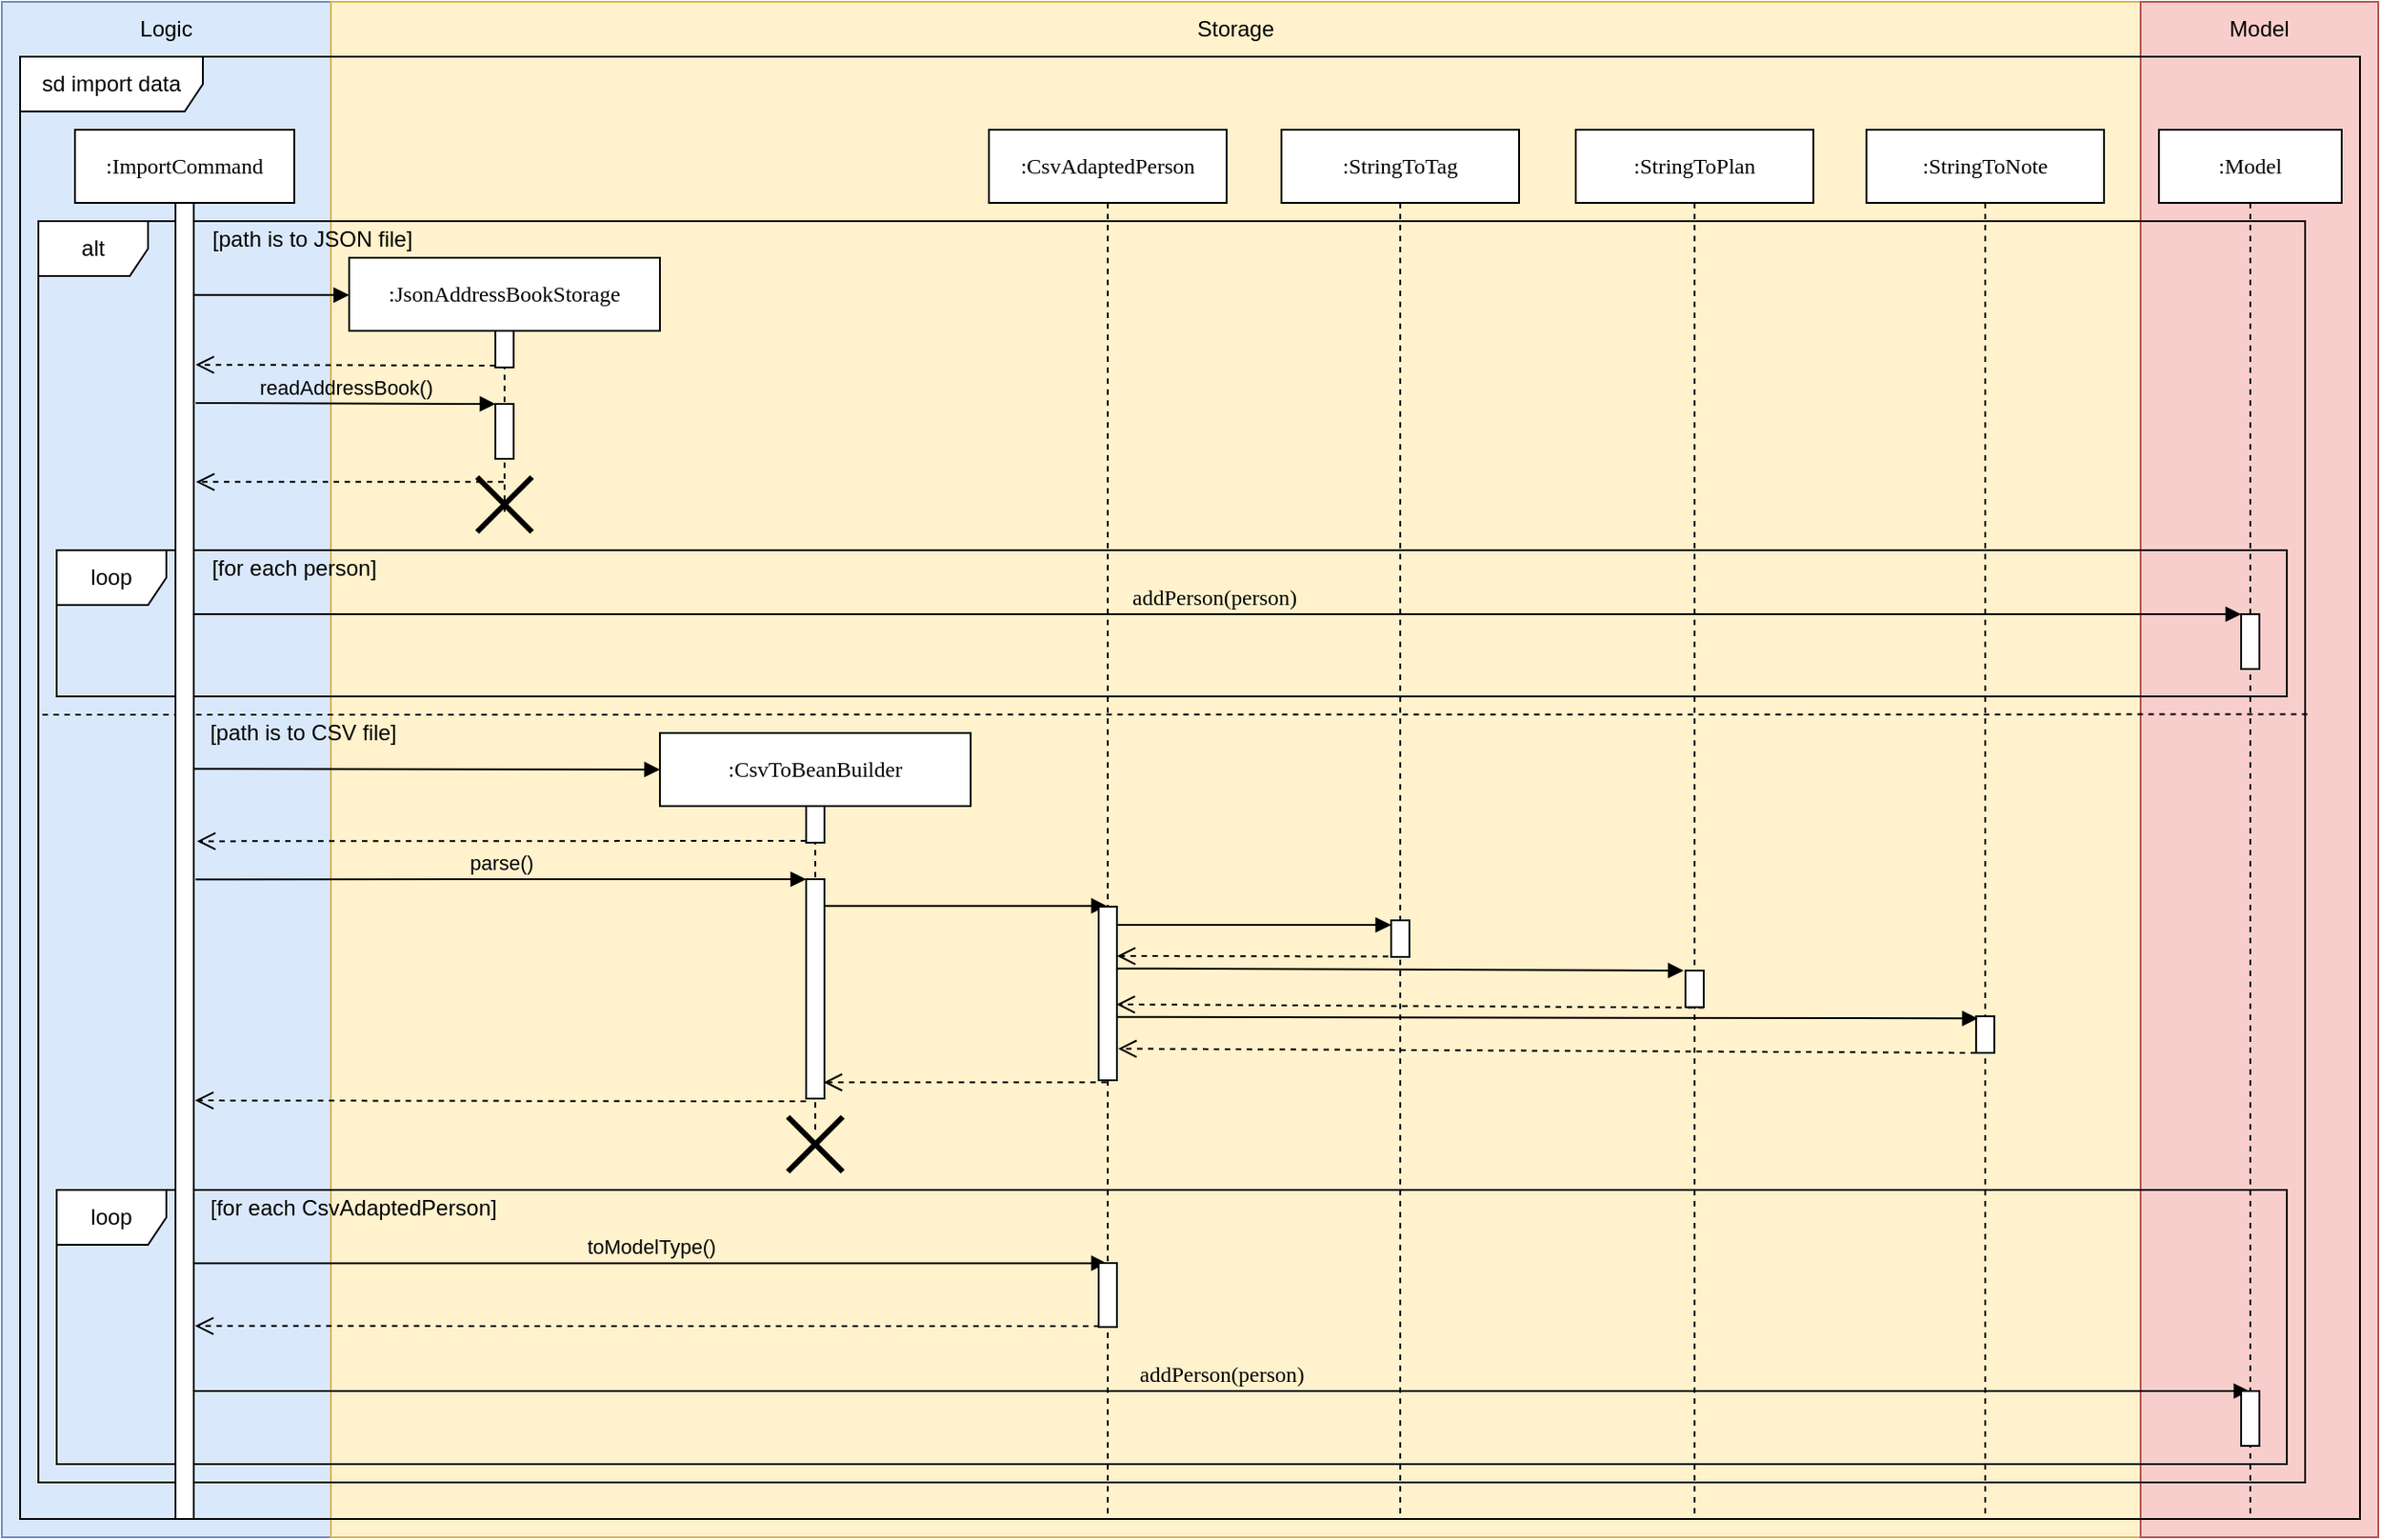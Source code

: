 <mxfile version="20.5.3" type="github">
  <diagram id="oDzDJndbyvk_f7v36VG4" name="Page-1">
    <mxGraphModel dx="1751" dy="1448" grid="1" gridSize="10" guides="1" tooltips="1" connect="1" arrows="1" fold="1" page="1" pageScale="1" pageWidth="827" pageHeight="1169" math="0" shadow="0">
      <root>
        <mxCell id="0" />
        <mxCell id="1" parent="0" />
        <mxCell id="hN9hcNm2me9Xw6KmHB_I-64" value="" style="rounded=0;whiteSpace=wrap;html=1;glass=0;fillColor=#dae8fc;strokeColor=#6c8ebf;" vertex="1" parent="1">
          <mxGeometry x="1620" y="340" width="180" height="840" as="geometry" />
        </mxCell>
        <mxCell id="hN9hcNm2me9Xw6KmHB_I-65" value="Logic" style="text;html=1;strokeColor=none;fillColor=none;align=center;verticalAlign=middle;whiteSpace=wrap;rounded=0;glass=0;" vertex="1" parent="1">
          <mxGeometry x="1680" y="340" width="60" height="30" as="geometry" />
        </mxCell>
        <mxCell id="hN9hcNm2me9Xw6KmHB_I-2" value="" style="rounded=0;whiteSpace=wrap;html=1;glass=0;fillColor=#fff2cc;strokeColor=#d6b656;" vertex="1" parent="1">
          <mxGeometry x="1800" y="340" width="990" height="840" as="geometry" />
        </mxCell>
        <mxCell id="hN9hcNm2me9Xw6KmHB_I-1" value="" style="rounded=0;whiteSpace=wrap;html=1;glass=0;fillColor=#f8cecc;strokeColor=#b85450;" vertex="1" parent="1">
          <mxGeometry x="2790" y="340" width="130" height="840" as="geometry" />
        </mxCell>
        <mxCell id="hN9hcNm2me9Xw6KmHB_I-3" value="alt" style="shape=umlFrame;whiteSpace=wrap;html=1;rounded=0;glass=0;" vertex="1" parent="1">
          <mxGeometry x="1640" y="460" width="1240" height="690" as="geometry" />
        </mxCell>
        <mxCell id="hN9hcNm2me9Xw6KmHB_I-63" value="addPerson(person)" style="html=1;verticalAlign=bottom;endArrow=block;labelBackgroundColor=none;fontFamily=Verdana;fontSize=12;edgeStyle=elbowEdgeStyle;elbow=vertical;exitX=1.033;exitY=0.894;exitDx=0;exitDy=0;exitPerimeter=0;" edge="1" parent="1">
          <mxGeometry relative="1" as="geometry">
            <mxPoint x="1720.83" y="675.04" as="sourcePoint" />
            <mxPoint x="2845.0" y="675" as="targetPoint" />
            <Array as="points">
              <mxPoint x="1695.5" y="675" />
            </Array>
          </mxGeometry>
        </mxCell>
        <mxCell id="hN9hcNm2me9Xw6KmHB_I-12" value="" style="endArrow=none;dashed=1;html=1;rounded=0;exitX=1.001;exitY=0.391;exitDx=0;exitDy=0;exitPerimeter=0;" edge="1" parent="1" source="hN9hcNm2me9Xw6KmHB_I-3">
          <mxGeometry width="50" height="50" relative="1" as="geometry">
            <mxPoint x="2561" y="730" as="sourcePoint" />
            <mxPoint x="1640" y="730" as="targetPoint" />
          </mxGeometry>
        </mxCell>
        <mxCell id="hN9hcNm2me9Xw6KmHB_I-4" value="loop" style="shape=umlFrame;whiteSpace=wrap;html=1;rounded=0;glass=0;" vertex="1" parent="1">
          <mxGeometry x="1650" y="990" width="1220" height="150" as="geometry" />
        </mxCell>
        <mxCell id="hN9hcNm2me9Xw6KmHB_I-5" value="loop" style="shape=umlFrame;whiteSpace=wrap;html=1;rounded=0;glass=0;" vertex="1" parent="1">
          <mxGeometry x="1650" y="640" width="1220" height="80" as="geometry" />
        </mxCell>
        <mxCell id="hN9hcNm2me9Xw6KmHB_I-6" value=":JsonAddressBookStorage" style="shape=umlLifeline;perimeter=lifelinePerimeter;whiteSpace=wrap;html=1;container=1;collapsible=0;recursiveResize=0;outlineConnect=0;rounded=0;shadow=0;comic=0;labelBackgroundColor=none;strokeWidth=1;fontFamily=Verdana;fontSize=12;align=center;" vertex="1" parent="1">
          <mxGeometry x="1810" y="480" width="170" height="140" as="geometry" />
        </mxCell>
        <mxCell id="hN9hcNm2me9Xw6KmHB_I-7" value="" style="html=1;points=[];perimeter=orthogonalPerimeter;rounded=0;glass=0;" vertex="1" parent="hN9hcNm2me9Xw6KmHB_I-6">
          <mxGeometry x="80" y="40" width="10" height="20" as="geometry" />
        </mxCell>
        <mxCell id="hN9hcNm2me9Xw6KmHB_I-8" value="" style="html=1;points=[];perimeter=orthogonalPerimeter;rounded=0;glass=0;" vertex="1" parent="hN9hcNm2me9Xw6KmHB_I-6">
          <mxGeometry x="80" y="80" width="10" height="30" as="geometry" />
        </mxCell>
        <mxCell id="hN9hcNm2me9Xw6KmHB_I-9" value="" style="shape=umlDestroy;whiteSpace=wrap;html=1;strokeWidth=3;rounded=0;glass=0;" vertex="1" parent="hN9hcNm2me9Xw6KmHB_I-6">
          <mxGeometry x="70" y="120" width="30" height="30" as="geometry" />
        </mxCell>
        <mxCell id="hN9hcNm2me9Xw6KmHB_I-10" value=":Model" style="shape=umlLifeline;perimeter=lifelinePerimeter;whiteSpace=wrap;html=1;container=0;collapsible=0;recursiveResize=0;outlineConnect=0;rounded=0;shadow=0;comic=0;labelBackgroundColor=none;strokeWidth=1;fontFamily=Verdana;fontSize=12;align=center;" vertex="1" parent="1">
          <mxGeometry x="2800" y="410" width="100" height="760" as="geometry" />
        </mxCell>
        <mxCell id="hN9hcNm2me9Xw6KmHB_I-14" value="readAddressBook()" style="html=1;verticalAlign=bottom;endArrow=block;entryX=0;entryY=0;rounded=0;exitX=1.1;exitY=0.152;exitDx=0;exitDy=0;exitPerimeter=0;labelBackgroundColor=none;" edge="1" parent="1" target="hN9hcNm2me9Xw6KmHB_I-8" source="hN9hcNm2me9Xw6KmHB_I-46">
          <mxGeometry relative="1" as="geometry">
            <mxPoint x="1559.324" y="560" as="sourcePoint" />
          </mxGeometry>
        </mxCell>
        <mxCell id="hN9hcNm2me9Xw6KmHB_I-15" value="[path is to JSON file]" style="text;html=1;strokeColor=none;fillColor=none;align=center;verticalAlign=middle;whiteSpace=wrap;rounded=0;glass=0;" vertex="1" parent="1">
          <mxGeometry x="1730" y="460" width="120" height="20" as="geometry" />
        </mxCell>
        <mxCell id="hN9hcNm2me9Xw6KmHB_I-16" value="" style="html=1;verticalAlign=bottom;endArrow=open;dashed=1;endSize=8;exitX=0;exitY=0.95;rounded=0;entryX=1.1;entryY=0.123;entryDx=0;entryDy=0;entryPerimeter=0;" edge="1" parent="1" source="hN9hcNm2me9Xw6KmHB_I-7" target="hN9hcNm2me9Xw6KmHB_I-46">
          <mxGeometry relative="1" as="geometry">
            <mxPoint x="1565" y="539" as="targetPoint" />
          </mxGeometry>
        </mxCell>
        <mxCell id="hN9hcNm2me9Xw6KmHB_I-17" value="" style="html=1;verticalAlign=bottom;endArrow=open;dashed=1;endSize=8;rounded=0;entryX=1.122;entryY=0.212;entryDx=0;entryDy=0;entryPerimeter=0;" edge="1" parent="1" source="hN9hcNm2me9Xw6KmHB_I-6" target="hN9hcNm2me9Xw6KmHB_I-46">
          <mxGeometry relative="1" as="geometry">
            <mxPoint x="1567" y="590.4" as="targetPoint" />
            <mxPoint x="1700" y="590" as="sourcePoint" />
          </mxGeometry>
        </mxCell>
        <mxCell id="hN9hcNm2me9Xw6KmHB_I-18" value="[for each person]" style="text;html=1;strokeColor=none;fillColor=none;align=center;verticalAlign=middle;whiteSpace=wrap;rounded=0;glass=0;" vertex="1" parent="1">
          <mxGeometry x="1730" y="640" width="100" height="20" as="geometry" />
        </mxCell>
        <mxCell id="hN9hcNm2me9Xw6KmHB_I-21" value=":CsvToBeanBuilder" style="shape=umlLifeline;perimeter=lifelinePerimeter;whiteSpace=wrap;html=1;container=1;collapsible=0;recursiveResize=0;outlineConnect=0;rounded=0;shadow=0;comic=0;labelBackgroundColor=none;strokeWidth=1;fontFamily=Verdana;fontSize=12;align=center;" vertex="1" parent="1">
          <mxGeometry x="1980" y="740" width="170" height="220" as="geometry" />
        </mxCell>
        <mxCell id="hN9hcNm2me9Xw6KmHB_I-22" value="" style="html=1;points=[];perimeter=orthogonalPerimeter;rounded=0;glass=0;" vertex="1" parent="hN9hcNm2me9Xw6KmHB_I-21">
          <mxGeometry x="80" y="40" width="10" height="20" as="geometry" />
        </mxCell>
        <mxCell id="hN9hcNm2me9Xw6KmHB_I-23" value="" style="html=1;points=[];perimeter=orthogonalPerimeter;rounded=0;glass=0;" vertex="1" parent="hN9hcNm2me9Xw6KmHB_I-21">
          <mxGeometry x="80" y="80" width="10" height="120" as="geometry" />
        </mxCell>
        <mxCell id="hN9hcNm2me9Xw6KmHB_I-24" value="" style="html=1;verticalAlign=bottom;endArrow=block;rounded=0;" edge="1" parent="hN9hcNm2me9Xw6KmHB_I-21" target="hN9hcNm2me9Xw6KmHB_I-29">
          <mxGeometry relative="1" as="geometry">
            <mxPoint x="89.997" y="94.58" as="sourcePoint" />
            <mxPoint x="421.26" y="94.58" as="targetPoint" />
          </mxGeometry>
        </mxCell>
        <mxCell id="hN9hcNm2me9Xw6KmHB_I-27" value="" style="shape=umlDestroy;whiteSpace=wrap;html=1;strokeWidth=3;rounded=0;glass=0;" vertex="1" parent="hN9hcNm2me9Xw6KmHB_I-21">
          <mxGeometry x="70" y="210" width="30" height="30" as="geometry" />
        </mxCell>
        <mxCell id="hN9hcNm2me9Xw6KmHB_I-25" value="parse()" style="html=1;verticalAlign=bottom;endArrow=block;entryX=0;entryY=0;rounded=0;labelBackgroundColor=none;exitX=1.094;exitY=0.514;exitDx=0;exitDy=0;exitPerimeter=0;" edge="1" parent="1" target="hN9hcNm2me9Xw6KmHB_I-23" source="hN9hcNm2me9Xw6KmHB_I-46">
          <mxGeometry relative="1" as="geometry">
            <mxPoint x="1559.324" y="820" as="sourcePoint" />
          </mxGeometry>
        </mxCell>
        <mxCell id="hN9hcNm2me9Xw6KmHB_I-26" value="" style="html=1;verticalAlign=bottom;endArrow=open;dashed=1;endSize=8;exitX=0;exitY=0.95;rounded=0;entryX=1.178;entryY=0.485;entryDx=0;entryDy=0;entryPerimeter=0;" edge="1" parent="1" source="hN9hcNm2me9Xw6KmHB_I-22" target="hN9hcNm2me9Xw6KmHB_I-46">
          <mxGeometry relative="1" as="geometry">
            <mxPoint x="1565.53" y="799.92" as="targetPoint" />
          </mxGeometry>
        </mxCell>
        <mxCell id="hN9hcNm2me9Xw6KmHB_I-28" value="[path is to CSV file]" style="text;html=1;strokeColor=none;fillColor=none;align=center;verticalAlign=middle;whiteSpace=wrap;rounded=0;glass=0;" vertex="1" parent="1">
          <mxGeometry x="1730" y="730" width="110" height="20" as="geometry" />
        </mxCell>
        <mxCell id="hN9hcNm2me9Xw6KmHB_I-29" value=":CsvAdaptedPerson" style="shape=umlLifeline;perimeter=lifelinePerimeter;whiteSpace=wrap;html=1;container=0;collapsible=0;recursiveResize=0;outlineConnect=0;rounded=0;shadow=0;comic=0;labelBackgroundColor=none;strokeWidth=1;fontFamily=Verdana;fontSize=12;align=center;" vertex="1" parent="1">
          <mxGeometry x="2160" y="410" width="130" height="760" as="geometry" />
        </mxCell>
        <mxCell id="hN9hcNm2me9Xw6KmHB_I-33" value=":StringToTag" style="shape=umlLifeline;perimeter=lifelinePerimeter;whiteSpace=wrap;html=1;container=0;collapsible=0;recursiveResize=0;outlineConnect=0;rounded=0;shadow=0;comic=0;labelBackgroundColor=none;strokeWidth=1;fontFamily=Verdana;fontSize=12;align=center;" vertex="1" parent="1">
          <mxGeometry x="2320" y="410" width="130" height="760" as="geometry" />
        </mxCell>
        <mxCell id="hN9hcNm2me9Xw6KmHB_I-36" value="[for each CsvAdaptedPerson]" style="text;html=1;strokeColor=none;fillColor=none;align=center;verticalAlign=middle;whiteSpace=wrap;rounded=0;glass=0;" vertex="1" parent="1">
          <mxGeometry x="1730" y="990" width="165" height="20" as="geometry" />
        </mxCell>
        <mxCell id="hN9hcNm2me9Xw6KmHB_I-37" value="toModelType()" style="html=1;verticalAlign=bottom;endArrow=block;rounded=0;labelBackgroundColor=none;exitX=1.033;exitY=0.788;exitDx=0;exitDy=0;exitPerimeter=0;" edge="1" parent="1">
          <mxGeometry relative="1" as="geometry">
            <mxPoint x="1725.33" y="1030.08" as="sourcePoint" />
            <mxPoint x="2224.5" y="1030.08" as="targetPoint" />
          </mxGeometry>
        </mxCell>
        <mxCell id="hN9hcNm2me9Xw6KmHB_I-38" value="" style="html=1;verticalAlign=bottom;endArrow=open;dashed=1;endSize=8;rounded=0;exitX=0.039;exitY=0.987;exitDx=0;exitDy=0;exitPerimeter=0;entryX=1.067;entryY=0.84;entryDx=0;entryDy=0;entryPerimeter=0;" edge="1" parent="1" source="hN9hcNm2me9Xw6KmHB_I-32">
          <mxGeometry relative="1" as="geometry">
            <mxPoint x="1725.67" y="1064.4" as="targetPoint" />
            <mxPoint x="2100" y="1060" as="sourcePoint" />
          </mxGeometry>
        </mxCell>
        <mxCell id="hN9hcNm2me9Xw6KmHB_I-39" value="" style="html=1;verticalAlign=bottom;endArrow=open;dashed=1;endSize=8;rounded=0;exitX=-0.012;exitY=1.013;exitDx=0;exitDy=0;exitPerimeter=0;entryX=1.067;entryY=0.682;entryDx=0;entryDy=0;entryPerimeter=0;" edge="1" parent="1" source="hN9hcNm2me9Xw6KmHB_I-23" target="hN9hcNm2me9Xw6KmHB_I-46">
          <mxGeometry relative="1" as="geometry">
            <mxPoint x="1564.1" y="879.84" as="targetPoint" />
            <mxPoint x="1890.93" y="871.04" as="sourcePoint" />
          </mxGeometry>
        </mxCell>
        <mxCell id="hN9hcNm2me9Xw6KmHB_I-40" value="" style="html=1;verticalAlign=bottom;endArrow=open;dashed=1;endSize=8;rounded=0;exitX=-0.157;exitY=0.989;exitDx=0;exitDy=0;exitPerimeter=0;" edge="1" parent="1" source="hN9hcNm2me9Xw6KmHB_I-35">
          <mxGeometry relative="1" as="geometry">
            <mxPoint x="2230" y="862" as="targetPoint" />
            <mxPoint x="1436.67" y="860.74" as="sourcePoint" />
          </mxGeometry>
        </mxCell>
        <mxCell id="hN9hcNm2me9Xw6KmHB_I-42" value="addPerson(person)" style="html=1;verticalAlign=bottom;endArrow=block;labelBackgroundColor=none;fontFamily=Verdana;fontSize=12;edgeStyle=elbowEdgeStyle;elbow=vertical;exitX=1.033;exitY=0.894;exitDx=0;exitDy=0;exitPerimeter=0;" edge="1" parent="1" target="hN9hcNm2me9Xw6KmHB_I-10">
          <mxGeometry relative="1" as="geometry">
            <mxPoint x="1725.33" y="1100.04" as="sourcePoint" />
            <mxPoint x="2529.5" y="1100" as="targetPoint" />
            <Array as="points">
              <mxPoint x="1700" y="1100" />
            </Array>
          </mxGeometry>
        </mxCell>
        <mxCell id="hN9hcNm2me9Xw6KmHB_I-43" value="Storage" style="text;html=1;strokeColor=none;fillColor=none;align=center;verticalAlign=middle;whiteSpace=wrap;rounded=0;glass=0;" vertex="1" parent="1">
          <mxGeometry x="2265" y="340" width="60" height="30" as="geometry" />
        </mxCell>
        <mxCell id="hN9hcNm2me9Xw6KmHB_I-44" value="Model" style="text;html=1;strokeColor=none;fillColor=none;align=center;verticalAlign=middle;whiteSpace=wrap;rounded=0;glass=0;" vertex="1" parent="1">
          <mxGeometry x="2825" y="340" width="60" height="30" as="geometry" />
        </mxCell>
        <mxCell id="hN9hcNm2me9Xw6KmHB_I-45" value=":ImportCommand" style="shape=umlLifeline;perimeter=lifelinePerimeter;whiteSpace=wrap;html=1;container=1;collapsible=0;recursiveResize=0;outlineConnect=0;rounded=0;shadow=0;comic=0;labelBackgroundColor=none;strokeWidth=1;fontFamily=Verdana;fontSize=12;align=center;" vertex="1" parent="1">
          <mxGeometry x="1660" y="410" width="120" height="760" as="geometry" />
        </mxCell>
        <mxCell id="hN9hcNm2me9Xw6KmHB_I-62" value="" style="html=1;verticalAlign=bottom;endArrow=block;rounded=0;exitX=0.967;exitY=0.07;exitDx=0;exitDy=0;exitPerimeter=0;" edge="1" parent="hN9hcNm2me9Xw6KmHB_I-45" source="hN9hcNm2me9Xw6KmHB_I-46">
          <mxGeometry relative="1" as="geometry">
            <mxPoint x="-104.52" y="90.0" as="sourcePoint" />
            <mxPoint x="150" y="90.4" as="targetPoint" />
          </mxGeometry>
        </mxCell>
        <mxCell id="hN9hcNm2me9Xw6KmHB_I-46" value="" style="html=1;points=[];perimeter=orthogonalPerimeter;rounded=0;shadow=0;comic=0;labelBackgroundColor=none;strokeWidth=1;fontFamily=Verdana;fontSize=12;align=center;" vertex="1" parent="hN9hcNm2me9Xw6KmHB_I-45">
          <mxGeometry x="55" y="40" width="10" height="720" as="geometry" />
        </mxCell>
        <mxCell id="hN9hcNm2me9Xw6KmHB_I-30" value="" style="html=1;points=[];perimeter=orthogonalPerimeter;rounded=0;glass=0;" vertex="1" parent="1">
          <mxGeometry x="2220" y="835" width="10" height="95" as="geometry" />
        </mxCell>
        <mxCell id="hN9hcNm2me9Xw6KmHB_I-31" value="" style="html=1;verticalAlign=bottom;endArrow=open;dashed=1;endSize=8;rounded=0;entryX=0.957;entryY=0.926;entryDx=0;entryDy=0;entryPerimeter=0;exitX=0.443;exitY=1.012;exitDx=0;exitDy=0;exitPerimeter=0;" edge="1" parent="1" target="hN9hcNm2me9Xw6KmHB_I-23" source="hN9hcNm2me9Xw6KmHB_I-30">
          <mxGeometry relative="1" as="geometry">
            <mxPoint x="1895.38" y="870" as="targetPoint" />
            <mxPoint x="2220" y="870" as="sourcePoint" />
          </mxGeometry>
        </mxCell>
        <mxCell id="hN9hcNm2me9Xw6KmHB_I-32" value="" style="html=1;points=[];perimeter=orthogonalPerimeter;rounded=0;glass=0;" vertex="1" parent="1">
          <mxGeometry x="2220" y="1030" width="10" height="35" as="geometry" />
        </mxCell>
        <mxCell id="hN9hcNm2me9Xw6KmHB_I-34" value="" style="html=1;verticalAlign=bottom;endArrow=block;rounded=0;" edge="1" parent="1">
          <mxGeometry relative="1" as="geometry">
            <mxPoint x="2230" y="845" as="sourcePoint" />
            <mxPoint x="2380" y="845" as="targetPoint" />
          </mxGeometry>
        </mxCell>
        <mxCell id="hN9hcNm2me9Xw6KmHB_I-35" value="" style="html=1;points=[];perimeter=orthogonalPerimeter;rounded=0;glass=0;" vertex="1" parent="1">
          <mxGeometry x="2380" y="842.5" width="10" height="20" as="geometry" />
        </mxCell>
        <mxCell id="hN9hcNm2me9Xw6KmHB_I-11" value="" style="html=1;points=[];perimeter=orthogonalPerimeter;rounded=0;shadow=0;comic=0;labelBackgroundColor=none;strokeColor=#000000;strokeWidth=1;fillColor=#FFFFFF;fontFamily=Verdana;fontSize=12;fontColor=#000000;align=center;" vertex="1" parent="1">
          <mxGeometry x="2845" y="675" width="10" height="30" as="geometry" />
        </mxCell>
        <mxCell id="hN9hcNm2me9Xw6KmHB_I-13" value="" style="html=1;points=[];perimeter=orthogonalPerimeter;rounded=0;shadow=0;comic=0;labelBackgroundColor=none;strokeColor=#000000;strokeWidth=1;fillColor=#FFFFFF;fontFamily=Verdana;fontSize=12;fontColor=#000000;align=center;" vertex="1" parent="1">
          <mxGeometry x="2845" y="1100" width="10" height="30" as="geometry" />
        </mxCell>
        <mxCell id="hN9hcNm2me9Xw6KmHB_I-48" value=":StringToPlan" style="shape=umlLifeline;perimeter=lifelinePerimeter;whiteSpace=wrap;html=1;container=0;collapsible=0;recursiveResize=0;outlineConnect=0;rounded=0;shadow=0;comic=0;labelBackgroundColor=none;strokeWidth=1;fontFamily=Verdana;fontSize=12;align=center;" vertex="1" parent="1">
          <mxGeometry x="2481" y="410" width="130" height="760" as="geometry" />
        </mxCell>
        <mxCell id="hN9hcNm2me9Xw6KmHB_I-49" value=":StringToNote" style="shape=umlLifeline;perimeter=lifelinePerimeter;whiteSpace=wrap;html=1;container=0;collapsible=0;recursiveResize=0;outlineConnect=0;rounded=0;shadow=0;comic=0;labelBackgroundColor=none;strokeWidth=1;fontFamily=Verdana;fontSize=12;align=center;" vertex="1" parent="1">
          <mxGeometry x="2640" y="410" width="130" height="760" as="geometry" />
        </mxCell>
        <mxCell id="hN9hcNm2me9Xw6KmHB_I-53" value="" style="html=1;points=[];perimeter=orthogonalPerimeter;rounded=0;glass=0;" vertex="1" parent="1">
          <mxGeometry x="2541" y="870" width="10" height="20" as="geometry" />
        </mxCell>
        <mxCell id="hN9hcNm2me9Xw6KmHB_I-54" value="" style="html=1;points=[];perimeter=orthogonalPerimeter;rounded=0;glass=0;" vertex="1" parent="1">
          <mxGeometry x="2700" y="895" width="10" height="20" as="geometry" />
        </mxCell>
        <mxCell id="hN9hcNm2me9Xw6KmHB_I-56" value="" style="html=1;verticalAlign=bottom;endArrow=block;rounded=0;exitX=1.014;exitY=0.356;exitDx=0;exitDy=0;exitPerimeter=0;" edge="1" parent="1" source="hN9hcNm2me9Xw6KmHB_I-30">
          <mxGeometry relative="1" as="geometry">
            <mxPoint x="2390" y="870" as="sourcePoint" />
            <mxPoint x="2540" y="870" as="targetPoint" />
          </mxGeometry>
        </mxCell>
        <mxCell id="hN9hcNm2me9Xw6KmHB_I-57" value="" style="html=1;verticalAlign=bottom;endArrow=open;dashed=1;endSize=8;rounded=0;exitX=-0.157;exitY=0.989;exitDx=0;exitDy=0;exitPerimeter=0;entryX=0.976;entryY=0.563;entryDx=0;entryDy=0;entryPerimeter=0;" edge="1" parent="1" target="hN9hcNm2me9Xw6KmHB_I-30">
          <mxGeometry relative="1" as="geometry">
            <mxPoint x="2402.57" y="890" as="targetPoint" />
            <mxPoint x="2551" y="890.28" as="sourcePoint" />
          </mxGeometry>
        </mxCell>
        <mxCell id="hN9hcNm2me9Xw6KmHB_I-58" value="" style="html=1;verticalAlign=bottom;endArrow=block;rounded=0;exitX=1;exitY=0.635;exitDx=0;exitDy=0;exitPerimeter=0;" edge="1" parent="1" source="hN9hcNm2me9Xw6KmHB_I-30">
          <mxGeometry relative="1" as="geometry">
            <mxPoint x="2391.07" y="895.0" as="sourcePoint" />
            <mxPoint x="2700.93" y="896.18" as="targetPoint" />
          </mxGeometry>
        </mxCell>
        <mxCell id="hN9hcNm2me9Xw6KmHB_I-59" value="" style="html=1;verticalAlign=bottom;endArrow=open;dashed=1;endSize=8;rounded=0;exitX=-0.157;exitY=0.989;exitDx=0;exitDy=0;exitPerimeter=0;entryX=1.067;entryY=0.818;entryDx=0;entryDy=0;entryPerimeter=0;" edge="1" parent="1" target="hN9hcNm2me9Xw6KmHB_I-30">
          <mxGeometry relative="1" as="geometry">
            <mxPoint x="2378.76" y="913.205" as="targetPoint" />
            <mxPoint x="2700" y="915" as="sourcePoint" />
          </mxGeometry>
        </mxCell>
        <mxCell id="hN9hcNm2me9Xw6KmHB_I-61" value="" style="html=1;verticalAlign=bottom;endArrow=block;rounded=0;exitX=1.048;exitY=0.43;exitDx=0;exitDy=0;exitPerimeter=0;" edge="1" parent="1" source="hN9hcNm2me9Xw6KmHB_I-46">
          <mxGeometry relative="1" as="geometry">
            <mxPoint x="1825.497" y="760.0" as="sourcePoint" />
            <mxPoint x="1980" y="760.0" as="targetPoint" />
          </mxGeometry>
        </mxCell>
        <mxCell id="hN9hcNm2me9Xw6KmHB_I-66" value="sd import data" style="shape=umlFrame;whiteSpace=wrap;html=1;width=100;height=30;" vertex="1" parent="1">
          <mxGeometry x="1630" y="370" width="1280" height="800" as="geometry" />
        </mxCell>
      </root>
    </mxGraphModel>
  </diagram>
</mxfile>
